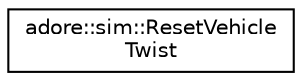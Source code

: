 digraph "Graphical Class Hierarchy"
{
 // LATEX_PDF_SIZE
  edge [fontname="Helvetica",fontsize="10",labelfontname="Helvetica",labelfontsize="10"];
  node [fontname="Helvetica",fontsize="10",shape=record];
  rankdir="LR";
  Node0 [label="adore::sim::ResetVehicle\lTwist",height=0.2,width=0.4,color="black", fillcolor="white", style="filled",URL="$structadore_1_1sim_1_1ResetVehicleTwist.html",tooltip="provides encapsulation of values needed to reset the vehicle twist (vx,vy and omega) in a simulation"];
}
